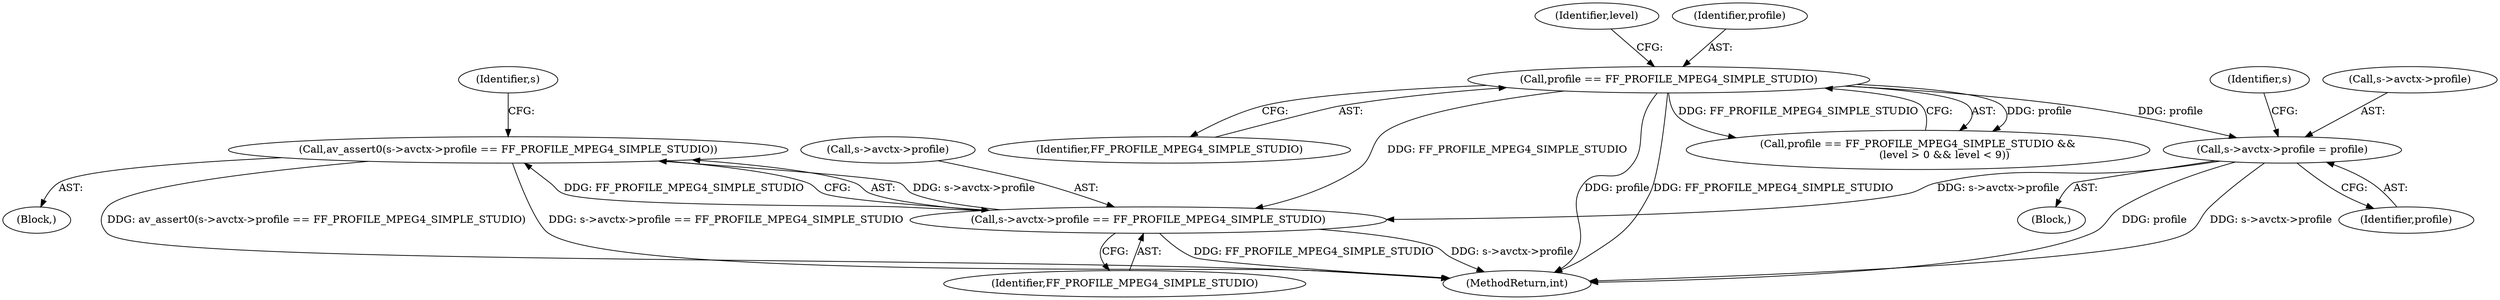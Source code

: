 digraph "0_FFmpeg_2aa9047486dbff12d9e040f917e5f799ed2fd78b@API" {
"1000744" [label="(Call,av_assert0(s->avctx->profile == FF_PROFILE_MPEG4_SIMPLE_STUDIO))"];
"1000745" [label="(Call,s->avctx->profile == FF_PROFILE_MPEG4_SIMPLE_STUDIO)"];
"1000664" [label="(Call,s->avctx->profile = profile)"];
"1000629" [label="(Call,profile == FF_PROFILE_MPEG4_SIMPLE_STUDIO)"];
"1000631" [label="(Identifier,FF_PROFILE_MPEG4_SIMPLE_STUDIO)"];
"1000629" [label="(Call,profile == FF_PROFILE_MPEG4_SIMPLE_STUDIO)"];
"1000665" [label="(Call,s->avctx->profile)"];
"1000617" [label="(Block,)"];
"1000674" [label="(Identifier,s)"];
"1000756" [label="(Identifier,s)"];
"1000664" [label="(Call,s->avctx->profile = profile)"];
"1000746" [label="(Call,s->avctx->profile)"];
"1000634" [label="(Identifier,level)"];
"1000670" [label="(Identifier,profile)"];
"1000743" [label="(Block,)"];
"1000777" [label="(MethodReturn,int)"];
"1000628" [label="(Call,profile == FF_PROFILE_MPEG4_SIMPLE_STUDIO &&\n                (level > 0 && level < 9))"];
"1000630" [label="(Identifier,profile)"];
"1000751" [label="(Identifier,FF_PROFILE_MPEG4_SIMPLE_STUDIO)"];
"1000745" [label="(Call,s->avctx->profile == FF_PROFILE_MPEG4_SIMPLE_STUDIO)"];
"1000744" [label="(Call,av_assert0(s->avctx->profile == FF_PROFILE_MPEG4_SIMPLE_STUDIO))"];
"1000744" -> "1000743"  [label="AST: "];
"1000744" -> "1000745"  [label="CFG: "];
"1000745" -> "1000744"  [label="AST: "];
"1000756" -> "1000744"  [label="CFG: "];
"1000744" -> "1000777"  [label="DDG: av_assert0(s->avctx->profile == FF_PROFILE_MPEG4_SIMPLE_STUDIO)"];
"1000744" -> "1000777"  [label="DDG: s->avctx->profile == FF_PROFILE_MPEG4_SIMPLE_STUDIO"];
"1000745" -> "1000744"  [label="DDG: s->avctx->profile"];
"1000745" -> "1000744"  [label="DDG: FF_PROFILE_MPEG4_SIMPLE_STUDIO"];
"1000745" -> "1000751"  [label="CFG: "];
"1000746" -> "1000745"  [label="AST: "];
"1000751" -> "1000745"  [label="AST: "];
"1000745" -> "1000777"  [label="DDG: FF_PROFILE_MPEG4_SIMPLE_STUDIO"];
"1000745" -> "1000777"  [label="DDG: s->avctx->profile"];
"1000664" -> "1000745"  [label="DDG: s->avctx->profile"];
"1000629" -> "1000745"  [label="DDG: FF_PROFILE_MPEG4_SIMPLE_STUDIO"];
"1000664" -> "1000617"  [label="AST: "];
"1000664" -> "1000670"  [label="CFG: "];
"1000665" -> "1000664"  [label="AST: "];
"1000670" -> "1000664"  [label="AST: "];
"1000674" -> "1000664"  [label="CFG: "];
"1000664" -> "1000777"  [label="DDG: profile"];
"1000664" -> "1000777"  [label="DDG: s->avctx->profile"];
"1000629" -> "1000664"  [label="DDG: profile"];
"1000629" -> "1000628"  [label="AST: "];
"1000629" -> "1000631"  [label="CFG: "];
"1000630" -> "1000629"  [label="AST: "];
"1000631" -> "1000629"  [label="AST: "];
"1000634" -> "1000629"  [label="CFG: "];
"1000628" -> "1000629"  [label="CFG: "];
"1000629" -> "1000777"  [label="DDG: profile"];
"1000629" -> "1000777"  [label="DDG: FF_PROFILE_MPEG4_SIMPLE_STUDIO"];
"1000629" -> "1000628"  [label="DDG: profile"];
"1000629" -> "1000628"  [label="DDG: FF_PROFILE_MPEG4_SIMPLE_STUDIO"];
}
